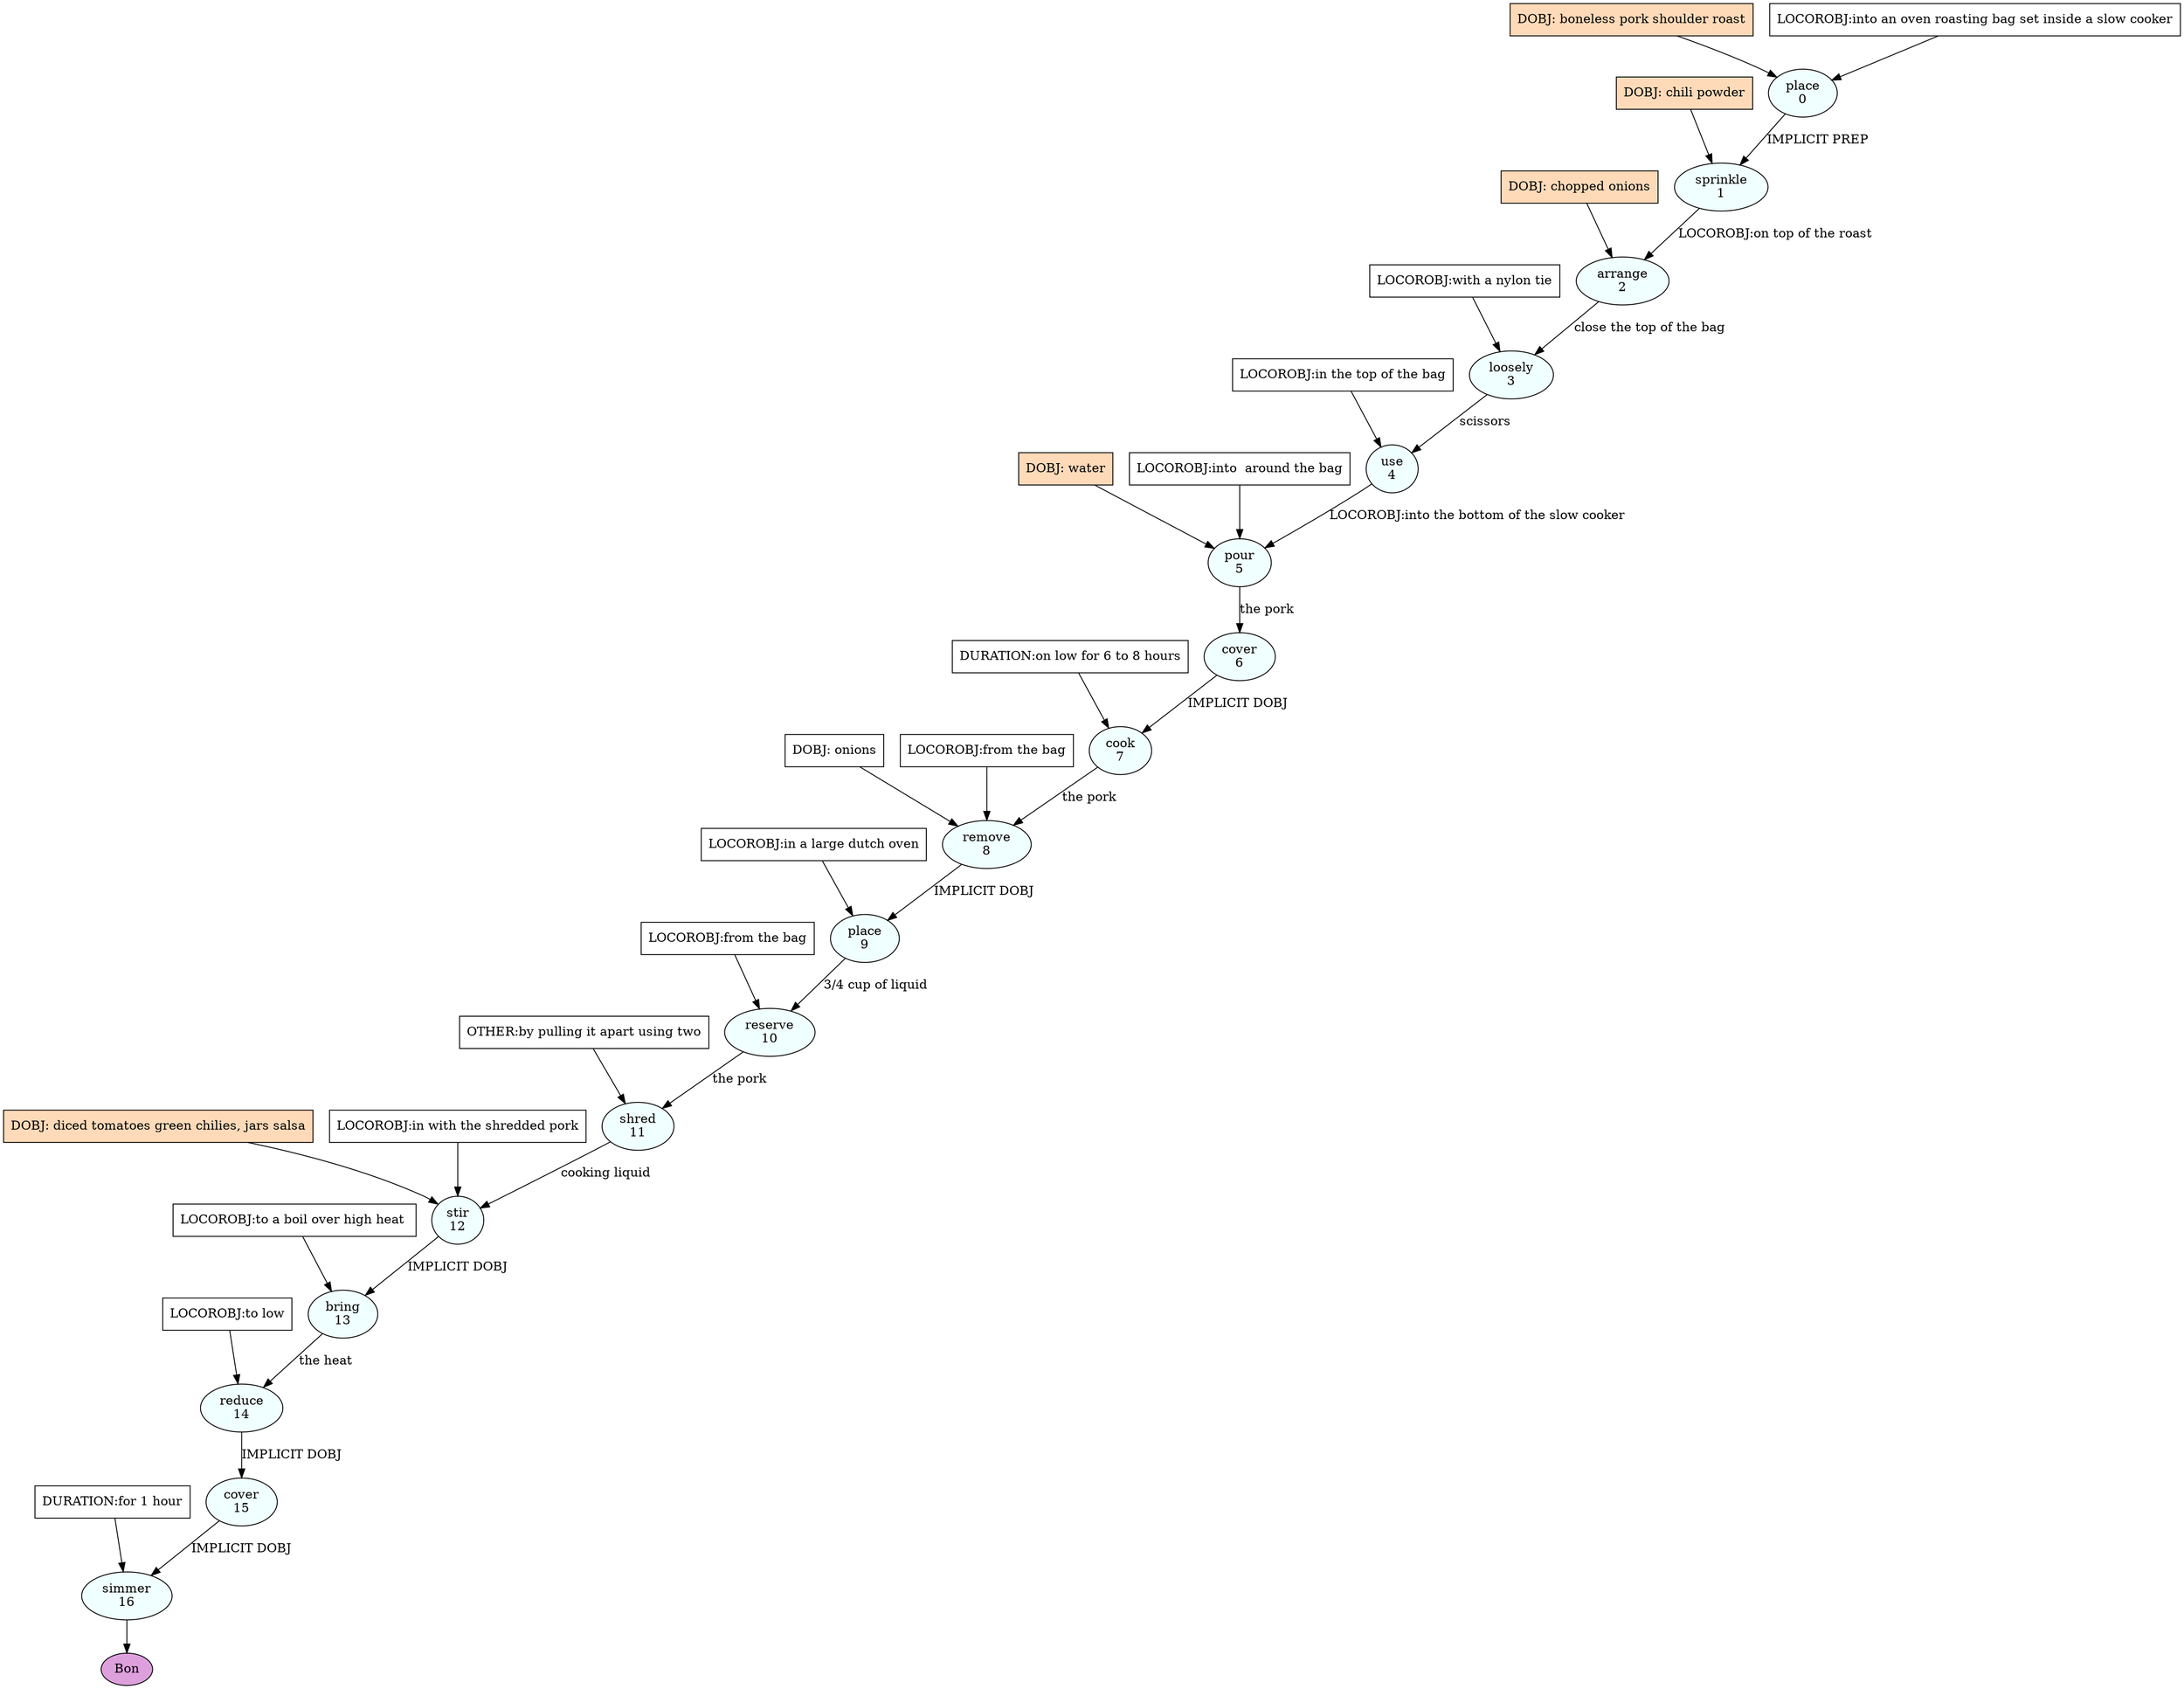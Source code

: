 digraph recipe {
E0[label="place
0", shape=oval, style=filled, fillcolor=azure]
E1[label="sprinkle
1", shape=oval, style=filled, fillcolor=azure]
E2[label="arrange
2", shape=oval, style=filled, fillcolor=azure]
E3[label="loosely
3", shape=oval, style=filled, fillcolor=azure]
E4[label="use
4", shape=oval, style=filled, fillcolor=azure]
E5[label="pour
5", shape=oval, style=filled, fillcolor=azure]
E6[label="cover
6", shape=oval, style=filled, fillcolor=azure]
E7[label="cook
7", shape=oval, style=filled, fillcolor=azure]
E8[label="remove
8", shape=oval, style=filled, fillcolor=azure]
E9[label="place
9", shape=oval, style=filled, fillcolor=azure]
E10[label="reserve
10", shape=oval, style=filled, fillcolor=azure]
E11[label="shred
11", shape=oval, style=filled, fillcolor=azure]
E12[label="stir
12", shape=oval, style=filled, fillcolor=azure]
E13[label="bring
13", shape=oval, style=filled, fillcolor=azure]
E14[label="reduce
14", shape=oval, style=filled, fillcolor=azure]
E15[label="cover
15", shape=oval, style=filled, fillcolor=azure]
E16[label="simmer
16", shape=oval, style=filled, fillcolor=azure]
D0[label="DOBJ: boneless pork shoulder roast", shape=box, style=filled, fillcolor=peachpuff]
D0 -> E0
P0_0[label="LOCOROBJ:into an oven roasting bag set inside a slow cooker", shape=box, style=filled, fillcolor=white]
P0_0 -> E0
D1_ing[label="DOBJ: chili powder", shape=box, style=filled, fillcolor=peachpuff]
D1_ing -> E1
E0 -> E1 [label="IMPLICIT PREP"]
D2_ing[label="DOBJ: chopped onions", shape=box, style=filled, fillcolor=peachpuff]
D2_ing -> E2
E1 -> E2 [label="LOCOROBJ:on top of the roast"]
E2 -> E3 [label="close the top of the bag"]
P3_0_0[label="LOCOROBJ:with a nylon tie", shape=box, style=filled, fillcolor=white]
P3_0_0 -> E3
E3 -> E4 [label="scissors"]
P4_0_0[label="LOCOROBJ:in the top of the bag", shape=box, style=filled, fillcolor=white]
P4_0_0 -> E4
D5_ing[label="DOBJ: water", shape=box, style=filled, fillcolor=peachpuff]
D5_ing -> E5
E4 -> E5 [label="LOCOROBJ:into the bottom of the slow cooker "]
P5_0_1[label="LOCOROBJ:into  around the bag", shape=box, style=filled, fillcolor=white]
P5_0_1 -> E5
E5 -> E6 [label="the pork"]
E6 -> E7 [label="IMPLICIT DOBJ"]
P7_0_0[label="DURATION:on low for 6 to 8 hours", shape=box, style=filled, fillcolor=white]
P7_0_0 -> E7
E7 -> E8 [label="the pork"]
D8_1[label="DOBJ: onions", shape=box, style=filled, fillcolor=white]
D8_1 -> E8
P8_0_0[label="LOCOROBJ:from the bag", shape=box, style=filled, fillcolor=white]
P8_0_0 -> E8
E8 -> E9 [label="IMPLICIT DOBJ"]
P9_0_0[label="LOCOROBJ:in a large dutch oven", shape=box, style=filled, fillcolor=white]
P9_0_0 -> E9
E9 -> E10 [label="3/4 cup of liquid"]
P10_0_0[label="LOCOROBJ:from the bag", shape=box, style=filled, fillcolor=white]
P10_0_0 -> E10
E10 -> E11 [label="the pork"]
P11_0_0[label="OTHER:by pulling it apart using two", shape=box, style=filled, fillcolor=white]
P11_0_0 -> E11
D12_ing[label="DOBJ: diced tomatoes green chilies, jars salsa", shape=box, style=filled, fillcolor=peachpuff]
D12_ing -> E12
E11 -> E12 [label="cooking liquid"]
P12_0_0[label="LOCOROBJ:in with the shredded pork", shape=box, style=filled, fillcolor=white]
P12_0_0 -> E12
E12 -> E13 [label="IMPLICIT DOBJ"]
P13_0_0[label="LOCOROBJ:to a boil over high heat ", shape=box, style=filled, fillcolor=white]
P13_0_0 -> E13
E13 -> E14 [label="the heat"]
P14_0_0[label="LOCOROBJ:to low", shape=box, style=filled, fillcolor=white]
P14_0_0 -> E14
E14 -> E15 [label="IMPLICIT DOBJ"]
E15 -> E16 [label="IMPLICIT DOBJ"]
P16_0_0[label="DURATION:for 1 hour", shape=box, style=filled, fillcolor=white]
P16_0_0 -> E16
EOR[label="Bon", shape=oval, style=filled, fillcolor=plum]
E16 -> EOR
}
